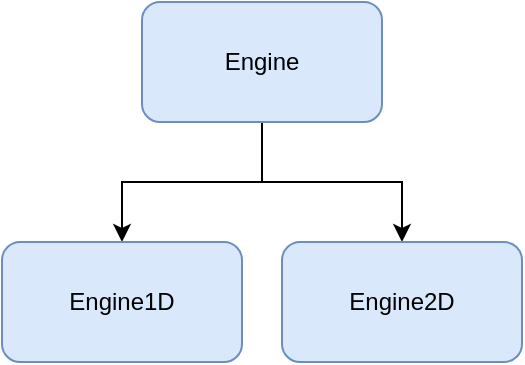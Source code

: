 <mxfile version="13.7.3" type="device"><diagram id="JamPSc80eYCGHNp4HpUE" name="Page-1"><mxGraphModel dx="1086" dy="806" grid="1" gridSize="10" guides="1" tooltips="1" connect="1" arrows="1" fold="1" page="1" pageScale="1" pageWidth="850" pageHeight="1100" math="0" shadow="0"><root><mxCell id="0"/><mxCell id="1" parent="0"/><mxCell id="FXw1JbaqGmVzwsUXszO--5" style="edgeStyle=orthogonalEdgeStyle;rounded=0;orthogonalLoop=1;jettySize=auto;html=1;exitX=0.5;exitY=1;exitDx=0;exitDy=0;" edge="1" parent="1" source="FXw1JbaqGmVzwsUXszO--2" target="FXw1JbaqGmVzwsUXszO--3"><mxGeometry relative="1" as="geometry"/></mxCell><mxCell id="FXw1JbaqGmVzwsUXszO--6" style="edgeStyle=orthogonalEdgeStyle;rounded=0;orthogonalLoop=1;jettySize=auto;html=1;exitX=0.5;exitY=1;exitDx=0;exitDy=0;" edge="1" parent="1" source="FXw1JbaqGmVzwsUXszO--2" target="FXw1JbaqGmVzwsUXszO--4"><mxGeometry relative="1" as="geometry"/></mxCell><mxCell id="FXw1JbaqGmVzwsUXszO--2" value="Engine" style="rounded=1;whiteSpace=wrap;html=1;fillColor=#dae8fc;strokeColor=#6c8ebf;" vertex="1" parent="1"><mxGeometry x="390" y="160" width="120" height="60" as="geometry"/></mxCell><mxCell id="FXw1JbaqGmVzwsUXszO--3" value="Engine1D" style="rounded=1;whiteSpace=wrap;html=1;fillColor=#dae8fc;strokeColor=#6c8ebf;" vertex="1" parent="1"><mxGeometry x="320" y="280" width="120" height="60" as="geometry"/></mxCell><mxCell id="FXw1JbaqGmVzwsUXszO--4" value="Engine2D" style="rounded=1;whiteSpace=wrap;html=1;fillColor=#dae8fc;strokeColor=#6c8ebf;" vertex="1" parent="1"><mxGeometry x="460" y="280" width="120" height="60" as="geometry"/></mxCell></root></mxGraphModel></diagram></mxfile>